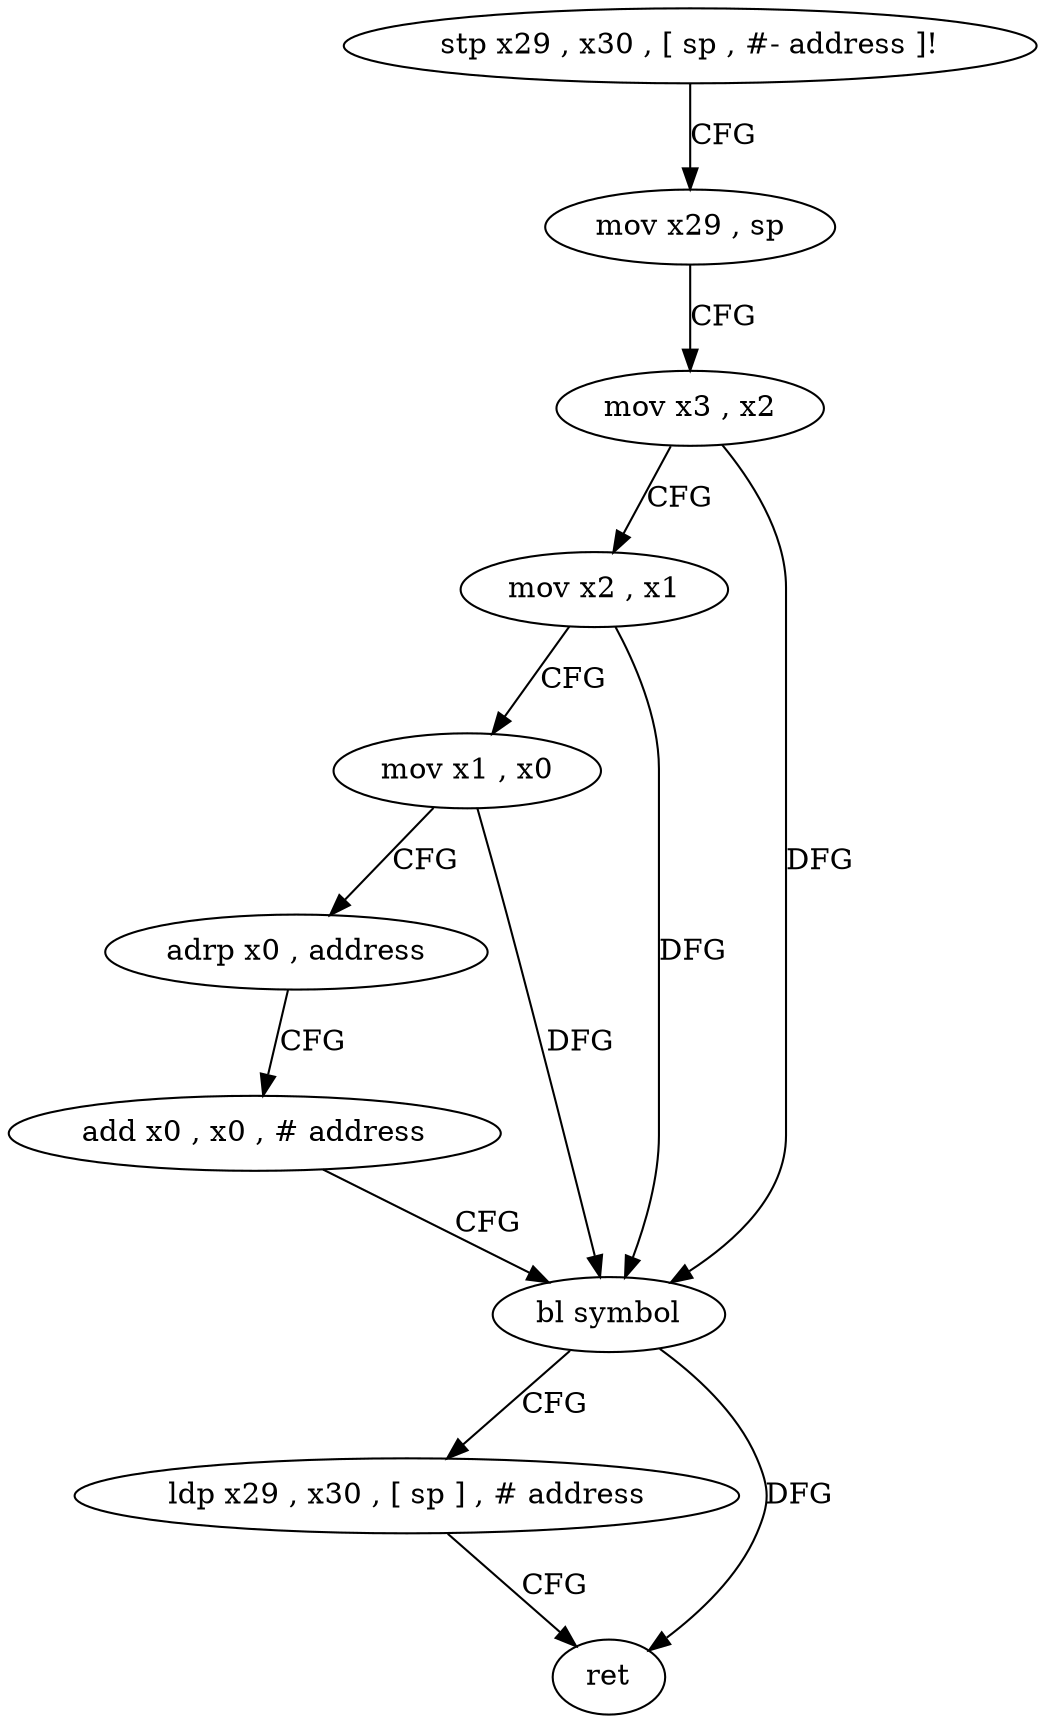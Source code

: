 digraph "func" {
"4254192" [label = "stp x29 , x30 , [ sp , #- address ]!" ]
"4254196" [label = "mov x29 , sp" ]
"4254200" [label = "mov x3 , x2" ]
"4254204" [label = "mov x2 , x1" ]
"4254208" [label = "mov x1 , x0" ]
"4254212" [label = "adrp x0 , address" ]
"4254216" [label = "add x0 , x0 , # address" ]
"4254220" [label = "bl symbol" ]
"4254224" [label = "ldp x29 , x30 , [ sp ] , # address" ]
"4254228" [label = "ret" ]
"4254192" -> "4254196" [ label = "CFG" ]
"4254196" -> "4254200" [ label = "CFG" ]
"4254200" -> "4254204" [ label = "CFG" ]
"4254200" -> "4254220" [ label = "DFG" ]
"4254204" -> "4254208" [ label = "CFG" ]
"4254204" -> "4254220" [ label = "DFG" ]
"4254208" -> "4254212" [ label = "CFG" ]
"4254208" -> "4254220" [ label = "DFG" ]
"4254212" -> "4254216" [ label = "CFG" ]
"4254216" -> "4254220" [ label = "CFG" ]
"4254220" -> "4254224" [ label = "CFG" ]
"4254220" -> "4254228" [ label = "DFG" ]
"4254224" -> "4254228" [ label = "CFG" ]
}
